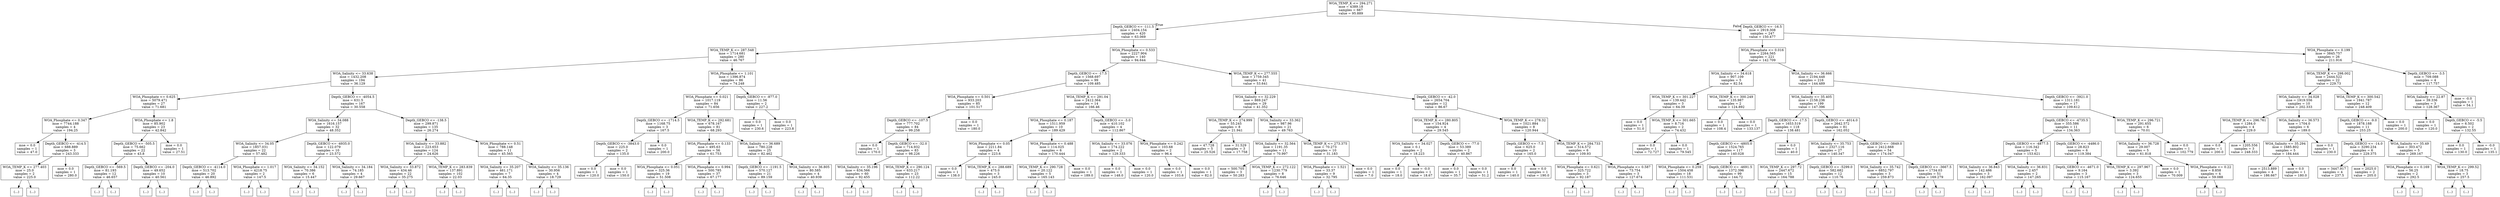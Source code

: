 digraph Tree {
node [shape=box] ;
0 [label="WOA_TEMP_K <= 294.271\nmse = 4389.18\nsamples = 667\nvalue = 95.889"] ;
1 [label="Depth_GEBCO <= -111.5\nmse = 2404.154\nsamples = 420\nvalue = 63.069"] ;
0 -> 1 [labeldistance=2.5, labelangle=45, headlabel="True"] ;
2 [label="WOA_TEMP_K <= 287.548\nmse = 1714.681\nsamples = 280\nvalue = 46.767"] ;
1 -> 2 ;
3 [label="WOA_Salinity <= 33.638\nmse = 1432.208\nsamples = 194\nvalue = 36.129"] ;
2 -> 3 ;
4 [label="WOA_Phosphate <= 0.625\nmse = 5079.471\nsamples = 27\nvalue = 71.681"] ;
3 -> 4 ;
5 [label="WOA_Phosphate <= 0.347\nmse = 7744.188\nsamples = 4\nvalue = 194.25"] ;
4 -> 5 ;
6 [label="mse = 0.0\nsamples = 1\nvalue = 47.0"] ;
5 -> 6 ;
7 [label="Depth_GEBCO <= -414.5\nmse = 688.889\nsamples = 3\nvalue = 243.333"] ;
5 -> 7 ;
8 [label="WOA_TEMP_K <= 277.403\nmse = 25.0\nsamples = 2\nvalue = 225.0"] ;
7 -> 8 ;
9 [label="(...)"] ;
8 -> 9 ;
10 [label="(...)"] ;
8 -> 10 ;
11 [label="mse = 0.0\nsamples = 1\nvalue = 280.0"] ;
7 -> 11 ;
12 [label="WOA_Phosphate <= 1.8\nmse = 85.902\nsamples = 23\nvalue = 42.842"] ;
4 -> 12 ;
13 [label="Depth_GEBCO <= -505.5\nmse = 75.662\nsamples = 22\nvalue = 43.8"] ;
12 -> 13 ;
14 [label="Depth_GEBCO <= -569.5\nmse = 81.193\nsamples = 12\nvalue = 46.657"] ;
13 -> 14 ;
15 [label="(...)"] ;
14 -> 15 ;
30 [label="(...)"] ;
14 -> 30 ;
31 [label="Depth_GEBCO <= -204.0\nmse = 49.652\nsamples = 10\nvalue = 40.561"] ;
13 -> 31 ;
32 [label="(...)"] ;
31 -> 32 ;
45 [label="(...)"] ;
31 -> 45 ;
46 [label="mse = 0.0\nsamples = 1\nvalue = 27.51"] ;
12 -> 46 ;
47 [label="Depth_GEBCO <= -4054.5\nmse = 631.5\nsamples = 167\nvalue = 30.558"] ;
3 -> 47 ;
48 [label="WOA_Salinity <= 34.088\nmse = 1616.157\nsamples = 32\nvalue = 48.352"] ;
47 -> 48 ;
49 [label="WOA_Salinity <= 34.05\nmse = 1857.031\nsamples = 22\nvalue = 57.482"] ;
48 -> 49 ;
50 [label="Depth_GEBCO <= -4114.0\nmse = 513.702\nsamples = 20\nvalue = 46.892"] ;
49 -> 50 ;
51 [label="(...)"] ;
50 -> 51 ;
84 [label="(...)"] ;
50 -> 84 ;
87 [label="WOA_Phosphate <= 1.017\nmse = 4218.75\nsamples = 2\nvalue = 147.5"] ;
49 -> 87 ;
88 [label="(...)"] ;
87 -> 88 ;
89 [label="(...)"] ;
87 -> 89 ;
90 [label="Depth_GEBCO <= -4935.0\nmse = 122.079\nsamples = 10\nvalue = 23.572"] ;
48 -> 90 ;
91 [label="WOA_Salinity <= 34.152\nmse = 70.386\nsamples = 6\nvalue = 15.447"] ;
90 -> 91 ;
92 [label="(...)"] ;
91 -> 92 ;
93 [label="(...)"] ;
91 -> 93 ;
102 [label="WOA_Salinity <= 34.184\nmse = 74.185\nsamples = 4\nvalue = 29.667"] ;
90 -> 102 ;
103 [label="(...)"] ;
102 -> 103 ;
106 [label="(...)"] ;
102 -> 106 ;
109 [label="Depth_GEBCO <= -138.5\nmse = 299.871\nsamples = 135\nvalue = 26.274"] ;
47 -> 109 ;
110 [label="WOA_Salinity <= 33.882\nmse = 223.653\nsamples = 124\nvalue = 24.626"] ;
109 -> 110 ;
111 [label="WOA_Salinity <= 33.872\nmse = 434.46\nsamples = 22\nvalue = 35.275"] ;
110 -> 111 ;
112 [label="(...)"] ;
111 -> 112 ;
153 [label="(...)"] ;
111 -> 153 ;
154 [label="WOA_TEMP_K <= 283.839\nmse = 137.891\nsamples = 102\nvalue = 22.03"] ;
110 -> 154 ;
155 [label="(...)"] ;
154 -> 155 ;
256 [label="(...)"] ;
154 -> 256 ;
283 [label="WOA_Phosphate <= 0.51\nmse = 788.148\nsamples = 11\nvalue = 45.565"] ;
109 -> 283 ;
284 [label="WOA_Salinity <= 35.207\nmse = 461.171\nsamples = 7\nvalue = 64.35"] ;
283 -> 284 ;
285 [label="(...)"] ;
284 -> 285 ;
294 [label="(...)"] ;
284 -> 294 ;
297 [label="WOA_Salinity <= 35.136\nmse = 30.956\nsamples = 4\nvalue = 18.729"] ;
283 -> 297 ;
298 [label="(...)"] ;
297 -> 298 ;
299 [label="(...)"] ;
297 -> 299 ;
300 [label="WOA_Phosphate <= 1.101\nmse = 1396.874\nsamples = 86\nvalue = 74.248"] ;
2 -> 300 ;
301 [label="WOA_Phosphate <= 0.021\nmse = 1017.119\nsamples = 84\nvalue = 71.656"] ;
300 -> 301 ;
302 [label="Depth_GEBCO <= -1714.5\nmse = 1168.75\nsamples = 3\nvalue = 167.5"] ;
301 -> 302 ;
303 [label="Depth_GEBCO <= -3843.0\nmse = 225.0\nsamples = 2\nvalue = 135.0"] ;
302 -> 303 ;
304 [label="mse = 0.0\nsamples = 1\nvalue = 120.0"] ;
303 -> 304 ;
305 [label="mse = 0.0\nsamples = 1\nvalue = 150.0"] ;
303 -> 305 ;
306 [label="mse = 0.0\nsamples = 1\nvalue = 200.0"] ;
302 -> 306 ;
307 [label="WOA_TEMP_K <= 292.681\nmse = 678.167\nsamples = 81\nvalue = 68.293"] ;
301 -> 307 ;
308 [label="WOA_Phosphate <= 0.133\nmse = 495.63\nsamples = 56\nvalue = 61.753"] ;
307 -> 308 ;
309 [label="WOA_Phosphate <= 0.051\nmse = 325.36\nsamples = 19\nvalue = 51.508"] ;
308 -> 309 ;
310 [label="(...)"] ;
309 -> 310 ;
315 [label="(...)"] ;
309 -> 315 ;
344 [label="WOA_Phosphate <= 0.994\nmse = 500.785\nsamples = 37\nvalue = 67.177"] ;
308 -> 344 ;
345 [label="(...)"] ;
344 -> 345 ;
400 [label="(...)"] ;
344 -> 400 ;
401 [label="WOA_Salinity <= 36.689\nmse = 780.228\nsamples = 25\nvalue = 82.462"] ;
307 -> 401 ;
402 [label="Depth_GEBCO <= -1191.5\nmse = 570.127\nsamples = 21\nvalue = 89.159"] ;
401 -> 402 ;
403 [label="(...)"] ;
402 -> 403 ;
436 [label="(...)"] ;
402 -> 436 ;
437 [label="WOA_Salinity <= 36.805\nmse = 80.585\nsamples = 4\nvalue = 40.939"] ;
401 -> 437 ;
438 [label="(...)"] ;
437 -> 438 ;
443 [label="(...)"] ;
437 -> 443 ;
444 [label="Depth_GEBCO <= -877.0\nmse = 11.56\nsamples = 2\nvalue = 227.2"] ;
300 -> 444 ;
445 [label="mse = 0.0\nsamples = 1\nvalue = 230.6"] ;
444 -> 445 ;
446 [label="mse = 0.0\nsamples = 1\nvalue = 223.8"] ;
444 -> 446 ;
447 [label="WOA_Phosphate <= 0.533\nmse = 2227.904\nsamples = 140\nvalue = 94.644"] ;
1 -> 447 ;
448 [label="Depth_GEBCO <= -17.5\nmse = 1568.697\nsamples = 99\nvalue = 109.485"] ;
447 -> 448 ;
449 [label="WOA_Phosphate <= 0.501\nmse = 933.203\nsamples = 85\nvalue = 101.517"] ;
448 -> 449 ;
450 [label="Depth_GEBCO <= -107.5\nmse = 777.702\nsamples = 84\nvalue = 99.258"] ;
449 -> 450 ;
451 [label="mse = 0.0\nsamples = 1\nvalue = 170.0"] ;
450 -> 451 ;
452 [label="Depth_GEBCO <= -32.0\nmse = 714.932\nsamples = 83\nvalue = 98.226"] ;
450 -> 452 ;
453 [label="WOA_Salinity <= 35.196\nmse = 634.566\nsamples = 60\nvalue = 92.455"] ;
452 -> 453 ;
454 [label="(...)"] ;
453 -> 454 ;
529 [label="(...)"] ;
453 -> 529 ;
534 [label="WOA_TEMP_K <= 290.124\nmse = 633.217\nsamples = 23\nvalue = 112.22"] ;
452 -> 534 ;
535 [label="(...)"] ;
534 -> 535 ;
544 [label="(...)"] ;
534 -> 544 ;
565 [label="mse = 0.0\nsamples = 1\nvalue = 180.0"] ;
449 -> 565 ;
566 [label="WOA_TEMP_K <= 291.04\nmse = 2412.364\nsamples = 14\nvalue = 166.46"] ;
448 -> 566 ;
567 [label="WOA_Phosphate <= 0.187\nmse = 1511.959\nsamples = 10\nvalue = 189.429"] ;
566 -> 567 ;
568 [label="WOA_Phosphate <= 0.05\nmse = 2211.84\nsamples = 4\nvalue = 223.6"] ;
567 -> 568 ;
569 [label="mse = 0.0\nsamples = 1\nvalue = 138.0"] ;
568 -> 569 ;
570 [label="WOA_TEMP_K <= 288.689\nmse = 475.0\nsamples = 3\nvalue = 245.0"] ;
568 -> 570 ;
571 [label="(...)"] ;
570 -> 571 ;
572 [label="(...)"] ;
570 -> 572 ;
573 [label="WOA_Phosphate <= 0.488\nmse = 114.025\nsamples = 6\nvalue = 170.444"] ;
567 -> 573 ;
574 [label="WOA_TEMP_K <= 290.728\nmse = 20.122\nsamples = 5\nvalue = 165.143"] ;
573 -> 574 ;
575 [label="(...)"] ;
574 -> 575 ;
580 [label="(...)"] ;
574 -> 580 ;
581 [label="mse = 0.0\nsamples = 1\nvalue = 189.0"] ;
573 -> 581 ;
582 [label="Depth_GEBCO <= -3.0\nmse = 410.102\nsamples = 4\nvalue = 112.867"] ;
566 -> 582 ;
583 [label="WOA_Salinity <= 33.076\nmse = 174.222\nsamples = 2\nvalue = 129.333"] ;
582 -> 583 ;
584 [label="mse = 0.0\nsamples = 1\nvalue = 148.0"] ;
583 -> 584 ;
585 [label="mse = 0.0\nsamples = 1\nvalue = 120.0"] ;
583 -> 585 ;
586 [label="WOA_Phosphate <= 0.242\nmse = 103.68\nsamples = 2\nvalue = 96.4"] ;
582 -> 586 ;
587 [label="mse = 0.0\nsamples = 1\nvalue = 103.6"] ;
586 -> 587 ;
588 [label="mse = 0.0\nsamples = 1\nvalue = 82.0"] ;
586 -> 588 ;
589 [label="WOA_TEMP_K <= 277.555\nmse = 1759.345\nsamples = 41\nvalue = 53.641"] ;
447 -> 589 ;
590 [label="WOA_Salinity <= 32.229\nmse = 869.247\nsamples = 29\nvalue = 41.352"] ;
589 -> 590 ;
591 [label="WOA_TEMP_K <= 274.999\nmse = 55.245\nsamples = 8\nvalue = 21.941"] ;
590 -> 591 ;
592 [label="mse = 47.728\nsamples = 5\nvalue = 25.526"] ;
591 -> 592 ;
593 [label="mse = 31.529\nsamples = 3\nvalue = 17.758"] ;
591 -> 593 ;
594 [label="WOA_Salinity <= 33.362\nmse = 987.96\nsamples = 21\nvalue = 49.763"] ;
590 -> 594 ;
595 [label="WOA_Salinity <= 32.564\nmse = 1191.35\nsamples = 11\nvalue = 70.997"] ;
594 -> 595 ;
596 [label="mse = 500.705\nsamples = 3\nvalue = 50.283"] ;
595 -> 596 ;
597 [label="WOA_TEMP_K <= 272.122\nmse = 1230.779\nsamples = 8\nvalue = 76.646"] ;
595 -> 597 ;
598 [label="(...)"] ;
597 -> 598 ;
601 [label="(...)"] ;
597 -> 601 ;
602 [label="WOA_TEMP_K <= 273.375\nmse = 70.273\nsamples = 10\nvalue = 31.183"] ;
594 -> 602 ;
603 [label="WOA_Phosphate <= 1.521\nmse = 33.37\nsamples = 9\nvalue = 32.795"] ;
602 -> 603 ;
604 [label="(...)"] ;
603 -> 604 ;
605 [label="(...)"] ;
603 -> 605 ;
616 [label="mse = 0.0\nsamples = 1\nvalue = 7.0"] ;
602 -> 616 ;
617 [label="Depth_GEBCO <= -42.0\nmse = 2654.704\nsamples = 12\nvalue = 86.67"] ;
589 -> 617 ;
618 [label="WOA_TEMP_K <= 280.805\nmse = 154.924\nsamples = 4\nvalue = 29.545"] ;
617 -> 618 ;
619 [label="WOA_Salinity <= 34.027\nmse = 0.1\nsamples = 2\nvalue = 18.223"] ;
618 -> 619 ;
620 [label="mse = 0.0\nsamples = 1\nvalue = 18.0"] ;
619 -> 620 ;
621 [label="mse = -0.0\nsamples = 1\nvalue = 18.67"] ;
619 -> 621 ;
622 [label="Depth_GEBCO <= -77.0\nmse = 53.389\nsamples = 2\nvalue = 40.867"] ;
618 -> 622 ;
623 [label="mse = 0.0\nsamples = 1\nvalue = 35.7"] ;
622 -> 623 ;
624 [label="mse = 0.0\nsamples = 1\nvalue = 51.2"] ;
622 -> 624 ;
625 [label="WOA_TEMP_K <= 278.32\nmse = 1021.884\nsamples = 8\nvalue = 120.944"] ;
617 -> 625 ;
626 [label="Depth_GEBCO <= -7.5\nmse = 625.0\nsamples = 2\nvalue = 165.0"] ;
625 -> 626 ;
627 [label="mse = 0.0\nsamples = 1\nvalue = 140.0"] ;
626 -> 627 ;
628 [label="mse = 0.0\nsamples = 1\nvalue = 190.0"] ;
626 -> 628 ;
629 [label="WOA_TEMP_K <= 284.733\nmse = 514.572\nsamples = 6\nvalue = 109.93"] ;
625 -> 629 ;
630 [label="WOA_Phosphate <= 0.621\nmse = 325.722\nsamples = 3\nvalue = 92.187"] ;
629 -> 630 ;
631 [label="(...)"] ;
630 -> 631 ;
634 [label="(...)"] ;
630 -> 634 ;
635 [label="WOA_Phosphate <= 0.587\nmse = 73.754\nsamples = 3\nvalue = 127.674"] ;
629 -> 635 ;
636 [label="(...)"] ;
635 -> 636 ;
637 [label="(...)"] ;
635 -> 637 ;
640 [label="Depth_GEBCO <= -16.5\nmse = 2919.308\nsamples = 247\nvalue = 150.477"] ;
0 -> 640 [labeldistance=2.5, labelangle=-45, headlabel="False"] ;
641 [label="WOA_Phosphate <= 0.016\nmse = 2264.565\nsamples = 221\nvalue = 142.709"] ;
640 -> 641 ;
642 [label="WOA_Salinity <= 34.618\nmse = 907.109\nsamples = 5\nvalue = 82.54"] ;
641 -> 642 ;
643 [label="WOA_TEMP_K <= 301.227\nmse = 139.442\nsamples = 3\nvalue = 64.39"] ;
642 -> 643 ;
644 [label="mse = 0.0\nsamples = 1\nvalue = 51.0"] ;
643 -> 644 ;
645 [label="WOA_TEMP_K <= 301.665\nmse = 8.716\nsamples = 2\nvalue = 74.432"] ;
643 -> 645 ;
646 [label="mse = 0.0\nsamples = 1\nvalue = 72.727"] ;
645 -> 646 ;
647 [label="mse = 0.0\nsamples = 1\nvalue = 79.545"] ;
645 -> 647 ;
648 [label="WOA_TEMP_K <= 300.249\nmse = 135.987\nsamples = 2\nvalue = 124.892"] ;
642 -> 648 ;
649 [label="mse = 0.0\nsamples = 1\nvalue = 108.4"] ;
648 -> 649 ;
650 [label="mse = 0.0\nsamples = 1\nvalue = 133.137"] ;
648 -> 650 ;
651 [label="WOA_Salinity <= 36.666\nmse = 2194.448\nsamples = 216\nvalue = 144.489"] ;
641 -> 651 ;
652 [label="WOA_Salinity <= 35.405\nmse = 2158.236\nsamples = 199\nvalue = 147.396"] ;
651 -> 652 ;
653 [label="Depth_GEBCO <= -17.5\nmse = 1653.519\nsamples = 118\nvalue = 138.481"] ;
652 -> 653 ;
654 [label="Depth_GEBCO <= -4805.0\nmse = 1524.765\nsamples = 117\nvalue = 140.028"] ;
653 -> 654 ;
655 [label="WOA_Phosphate <= 0.259\nmse = 1504.458\nsamples = 18\nvalue = 111.531"] ;
654 -> 655 ;
656 [label="(...)"] ;
655 -> 656 ;
679 [label="(...)"] ;
655 -> 679 ;
690 [label="Depth_GEBCO <= -4691.5\nmse = 1372.396\nsamples = 99\nvalue = 144.72"] ;
654 -> 690 ;
691 [label="(...)"] ;
690 -> 691 ;
698 [label="(...)"] ;
690 -> 698 ;
851 [label="mse = 0.0\nsamples = 1\nvalue = 40.0"] ;
653 -> 851 ;
852 [label="Depth_GEBCO <= -4014.0\nmse = 2642.572\nsamples = 81\nvalue = 162.052"] ;
652 -> 852 ;
853 [label="WOA_Salinity <= 35.753\nmse = 2327.116\nsamples = 27\nvalue = 140.347"] ;
852 -> 853 ;
854 [label="WOA_TEMP_K <= 297.72\nmse = 2447.672\nsamples = 15\nvalue = 164.788"] ;
853 -> 854 ;
855 [label="(...)"] ;
854 -> 855 ;
876 [label="(...)"] ;
854 -> 876 ;
883 [label="Depth_GEBCO <= -5299.0\nmse = 582.682\nsamples = 12\nvalue = 110.76"] ;
853 -> 883 ;
884 [label="(...)"] ;
883 -> 884 ;
885 [label="(...)"] ;
883 -> 885 ;
904 [label="Depth_GEBCO <= -3849.0\nmse = 2412.668\nsamples = 54\nvalue = 174.047"] ;
852 -> 904 ;
905 [label="WOA_Salinity <= 35.742\nmse = 6852.797\nsamples = 3\nvalue = 259.873"] ;
904 -> 905 ;
906 [label="(...)"] ;
905 -> 906 ;
907 [label="(...)"] ;
905 -> 907 ;
910 [label="Depth_GEBCO <= -3667.5\nmse = 1734.03\nsamples = 51\nvalue = 169.279"] ;
904 -> 910 ;
911 [label="(...)"] ;
910 -> 911 ;
914 [label="(...)"] ;
910 -> 914 ;
969 [label="Depth_GEBCO <= -3921.0\nmse = 1311.181\nsamples = 17\nvalue = 109.612"] ;
651 -> 969 ;
970 [label="Depth_GEBCO <= -4735.5\nmse = 355.586\nsamples = 11\nvalue = 134.363"] ;
969 -> 970 ;
971 [label="Depth_GEBCO <= -4877.5\nmse = 116.342\nsamples = 5\nvalue = 153.621"] ;
970 -> 971 ;
972 [label="WOA_Salinity <= 36.843\nmse = 142.486\nsamples = 3\nvalue = 162.097"] ;
971 -> 972 ;
973 [label="(...)"] ;
972 -> 973 ;
974 [label="(...)"] ;
972 -> 974 ;
977 [label="WOA_Salinity <= 36.831\nmse = 2.457\nsamples = 2\nvalue = 147.265"] ;
971 -> 977 ;
978 [label="(...)"] ;
977 -> 978 ;
979 [label="(...)"] ;
977 -> 979 ;
980 [label="Depth_GEBCO <= -4486.0\nmse = 28.823\nsamples = 6\nvalue = 119.384"] ;
970 -> 980 ;
981 [label="Depth_GEBCO <= -4671.0\nmse = 9.164\nsamples = 3\nvalue = 115.167"] ;
980 -> 981 ;
982 [label="(...)"] ;
981 -> 982 ;
983 [label="(...)"] ;
981 -> 983 ;
986 [label="WOA_TEMP_K <= 297.967\nmse = 3.392\nsamples = 3\nvalue = 124.655"] ;
980 -> 986 ;
987 [label="(...)"] ;
986 -> 987 ;
988 [label="(...)"] ;
986 -> 988 ;
991 [label="WOA_TEMP_K <= 296.721\nmse = 291.655\nsamples = 6\nvalue = 70.01"] ;
969 -> 991 ;
992 [label="WOA_Salinity <= 36.728\nmse = 29.007\nsamples = 5\nvalue = 61.818"] ;
991 -> 992 ;
993 [label="mse = 0.0\nsamples = 1\nvalue = 70.009"] ;
992 -> 993 ;
994 [label="WOA_Phosphate <= 0.22\nmse = 8.858\nsamples = 4\nvalue = 59.088"] ;
992 -> 994 ;
995 [label="(...)"] ;
994 -> 995 ;
998 [label="(...)"] ;
994 -> 998 ;
999 [label="mse = 0.0\nsamples = 1\nvalue = 102.779"] ;
991 -> 999 ;
1000 [label="WOA_Phosphate <= 0.199\nmse = 3845.757\nsamples = 26\nvalue = 211.916"] ;
640 -> 1000 ;
1001 [label="WOA_TEMP_K <= 298.002\nmse = 2444.522\nsamples = 22\nvalue = 229.73"] ;
1000 -> 1001 ;
1002 [label="WOA_Salinity <= 34.028\nmse = 1919.556\nsamples = 10\nvalue = 202.333"] ;
1001 -> 1002 ;
1003 [label="WOA_TEMP_K <= 296.761\nmse = 1284.0\nsamples = 4\nvalue = 229.0"] ;
1002 -> 1003 ;
1004 [label="mse = 0.0\nsamples = 1\nvalue = 200.0"] ;
1003 -> 1004 ;
1005 [label="mse = 1205.556\nsamples = 3\nvalue = 248.333"] ;
1003 -> 1005 ;
1006 [label="WOA_Salinity <= 36.573\nmse = 1704.0\nsamples = 6\nvalue = 189.0"] ;
1002 -> 1006 ;
1007 [label="WOA_Salinity <= 35.294\nmse = 1685.802\nsamples = 5\nvalue = 184.444"] ;
1006 -> 1007 ;
1008 [label="mse = 2513.889\nsamples = 4\nvalue = 186.667"] ;
1007 -> 1008 ;
1009 [label="mse = 0.0\nsamples = 1\nvalue = 180.0"] ;
1007 -> 1009 ;
1010 [label="mse = 0.0\nsamples = 1\nvalue = 230.0"] ;
1006 -> 1010 ;
1011 [label="WOA_TEMP_K <= 300.542\nmse = 1941.787\nsamples = 12\nvalue = 248.409"] ;
1001 -> 1011 ;
1012 [label="Depth_GEBCO <= -9.0\nmse = 1878.188\nsamples = 11\nvalue = 253.25"] ;
1011 -> 1012 ;
1013 [label="Depth_GEBCO <= -14.0\nmse = 3290.234\nsamples = 6\nvalue = 229.375"] ;
1012 -> 1013 ;
1014 [label="mse = 3447.917\nsamples = 4\nvalue = 237.5"] ;
1013 -> 1014 ;
1015 [label="mse = 2025.0\nsamples = 2\nvalue = 205.0"] ;
1013 -> 1015 ;
1016 [label="WOA_Salinity <= 35.49\nmse = 303.472\nsamples = 5\nvalue = 269.167"] ;
1012 -> 1016 ;
1017 [label="WOA_Phosphate <= 0.169\nmse = 56.25\nsamples = 2\nvalue = 292.5"] ;
1016 -> 1017 ;
1018 [label="(...)"] ;
1017 -> 1018 ;
1019 [label="(...)"] ;
1017 -> 1019 ;
1020 [label="WOA_TEMP_K <= 299.52\nmse = 18.75\nsamples = 3\nvalue = 257.5"] ;
1016 -> 1020 ;
1021 [label="(...)"] ;
1020 -> 1021 ;
1022 [label="(...)"] ;
1020 -> 1022 ;
1023 [label="mse = 0.0\nsamples = 1\nvalue = 200.0"] ;
1011 -> 1023 ;
1024 [label="Depth_GEBCO <= -3.5\nmse = 709.088\nsamples = 4\nvalue = 117.757"] ;
1000 -> 1024 ;
1025 [label="WOA_Salinity <= 22.87\nmse = 39.336\nsamples = 3\nvalue = 128.367"] ;
1024 -> 1025 ;
1026 [label="mse = 0.0\nsamples = 1\nvalue = 120.0"] ;
1025 -> 1026 ;
1027 [label="Depth_GEBCO <= -5.5\nmse = 6.502\nsamples = 2\nvalue = 132.55"] ;
1025 -> 1027 ;
1028 [label="mse = 0.0\nsamples = 1\nvalue = 130.0"] ;
1027 -> 1028 ;
1029 [label="mse = -0.0\nsamples = 1\nvalue = 135.1"] ;
1027 -> 1029 ;
1030 [label="mse = -0.0\nsamples = 1\nvalue = 54.1"] ;
1024 -> 1030 ;
}